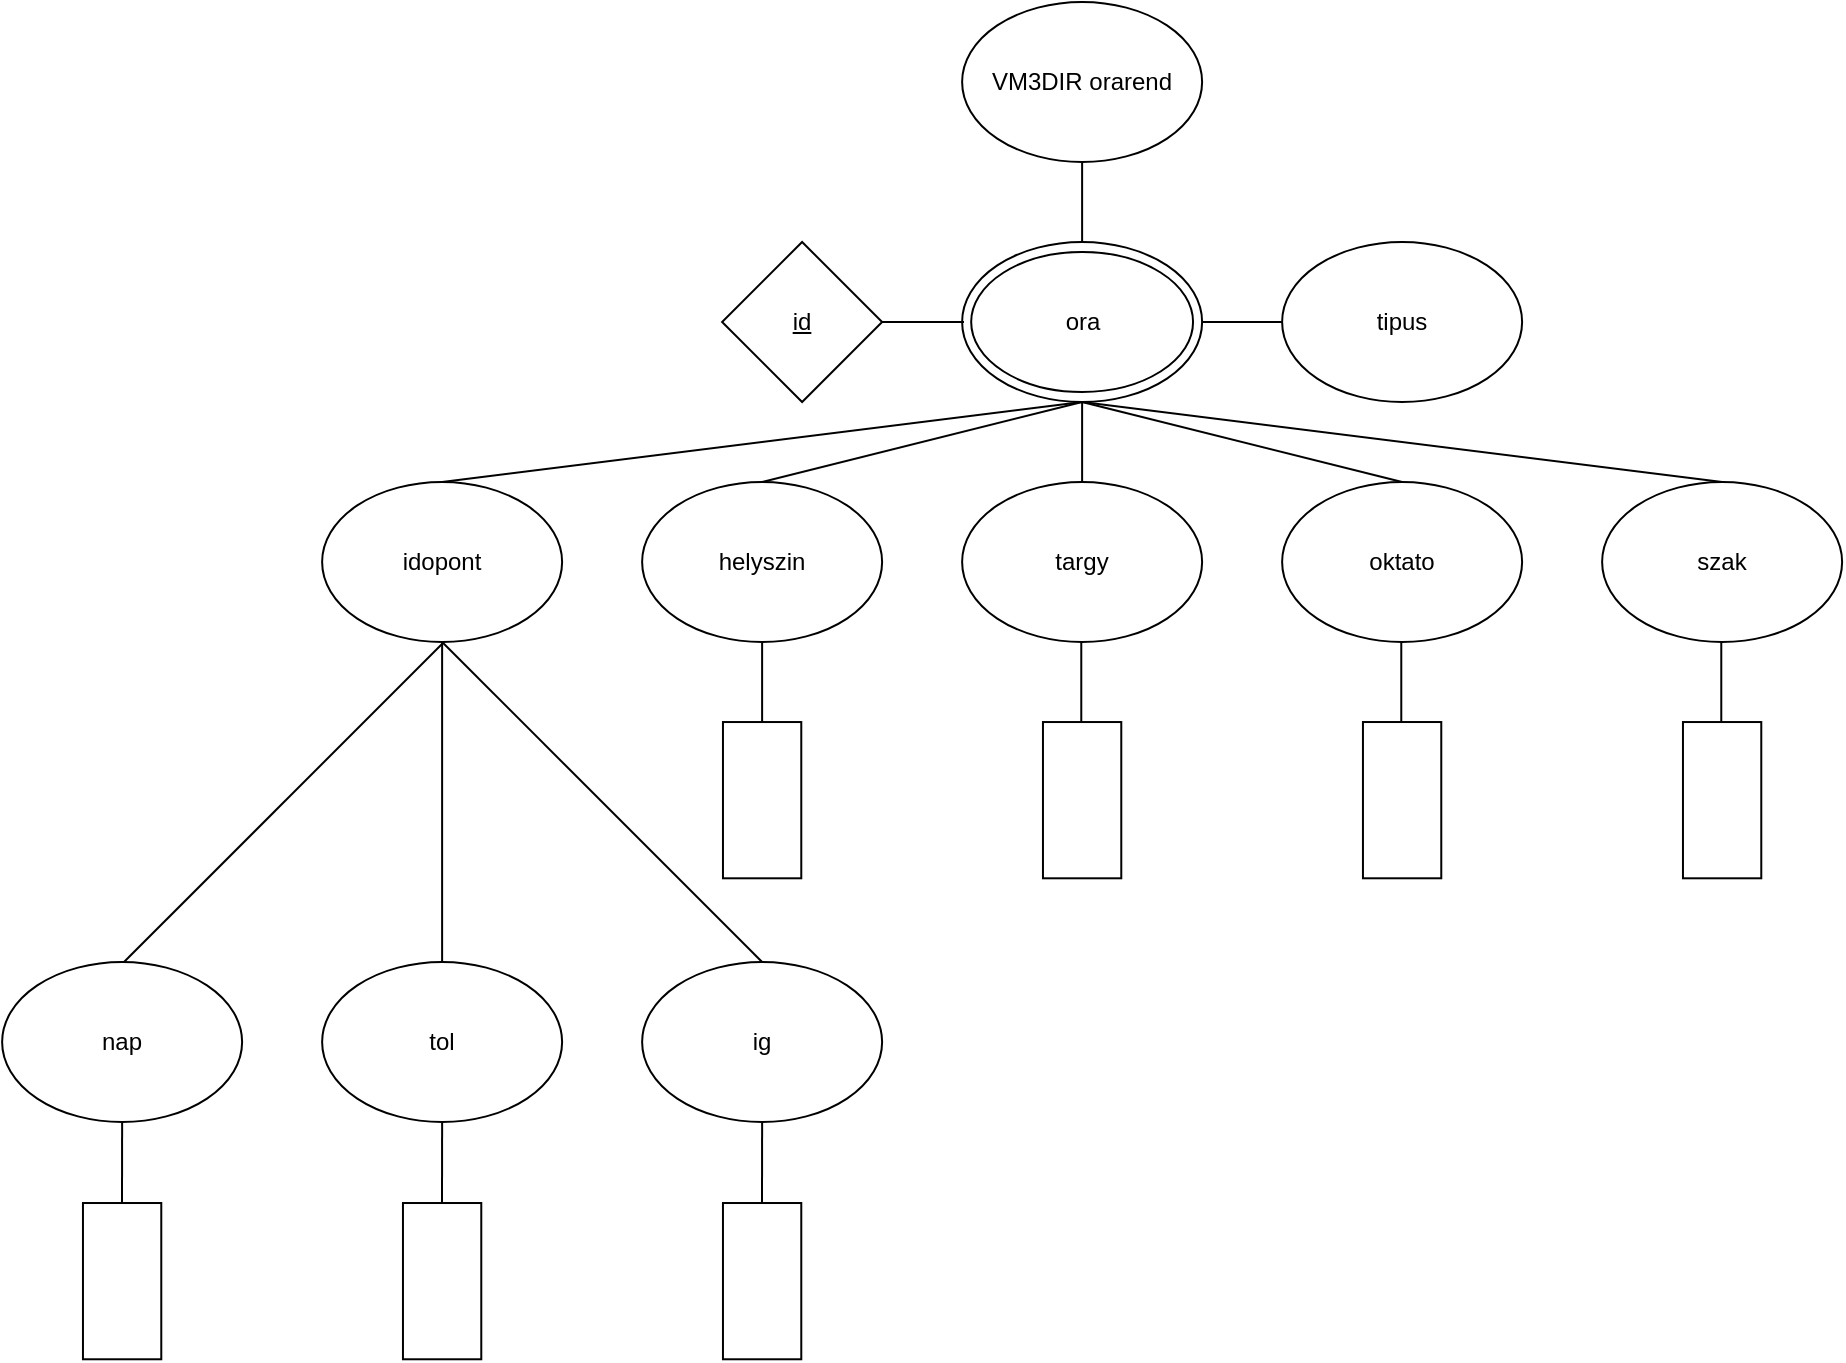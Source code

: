 <mxfile>
    <diagram name="Page-1" id="CKvcCKO6ePdXtu4gDziT">
        <mxGraphModel dx="1691" dy="847" grid="1" gridSize="10" guides="1" tooltips="1" connect="1" arrows="1" fold="1" page="1" pageScale="1" pageWidth="850" pageHeight="1100" math="0" shadow="0">
            <root>
                <mxCell id="0"/>
                <mxCell id="1" parent="0"/>
                <mxCell id="pGB6-TqPV56DTVSerY8v-53" value="VM3DIR orarend" style="ellipse;whiteSpace=wrap;html=1;" parent="1" vertex="1">
                    <mxGeometry x="1139.06" y="120" width="120" height="80" as="geometry"/>
                </mxCell>
                <mxCell id="pGB6-TqPV56DTVSerY8v-54" value="" style="ellipse;whiteSpace=wrap;html=1;gradientColor=none;strokeColor=default;" parent="1" vertex="1">
                    <mxGeometry x="1139.06" y="240" width="120" height="80" as="geometry"/>
                </mxCell>
                <mxCell id="pGB6-TqPV56DTVSerY8v-57" value="idopont" style="ellipse;whiteSpace=wrap;html=1;" parent="1" vertex="1">
                    <mxGeometry x="819.06" y="360" width="120" height="80" as="geometry"/>
                </mxCell>
                <mxCell id="pGB6-TqPV56DTVSerY8v-58" value="helyszin" style="ellipse;whiteSpace=wrap;html=1;" parent="1" vertex="1">
                    <mxGeometry x="979.06" y="360" width="120" height="80" as="geometry"/>
                </mxCell>
                <mxCell id="pGB6-TqPV56DTVSerY8v-59" value="szak" style="ellipse;whiteSpace=wrap;html=1;" parent="1" vertex="1">
                    <mxGeometry x="1459.06" y="360" width="120" height="80" as="geometry"/>
                </mxCell>
                <mxCell id="pGB6-TqPV56DTVSerY8v-60" value="oktato" style="ellipse;whiteSpace=wrap;html=1;" parent="1" vertex="1">
                    <mxGeometry x="1299.06" y="360" width="120" height="80" as="geometry"/>
                </mxCell>
                <mxCell id="pGB6-TqPV56DTVSerY8v-61" value="targy" style="ellipse;whiteSpace=wrap;html=1;" parent="1" vertex="1">
                    <mxGeometry x="1139.06" y="360" width="120" height="80" as="geometry"/>
                </mxCell>
                <mxCell id="pGB6-TqPV56DTVSerY8v-63" value="" style="rounded=0;whiteSpace=wrap;html=1;rotation=-90;" parent="1" vertex="1">
                    <mxGeometry x="1319.99" y="499.5" width="78.13" height="39.16" as="geometry"/>
                </mxCell>
                <mxCell id="pGB6-TqPV56DTVSerY8v-64" value="" style="rounded=0;whiteSpace=wrap;html=1;rotation=-90;" parent="1" vertex="1">
                    <mxGeometry x="1159.995" y="499.505" width="78.13" height="39.16" as="geometry"/>
                </mxCell>
                <mxCell id="pGB6-TqPV56DTVSerY8v-65" value="" style="rounded=0;whiteSpace=wrap;html=1;rotation=-90;" parent="1" vertex="1">
                    <mxGeometry x="999.995" y="499.505" width="78.13" height="39.16" as="geometry"/>
                </mxCell>
                <mxCell id="pGB6-TqPV56DTVSerY8v-66" value="" style="rounded=0;whiteSpace=wrap;html=1;rotation=-90;" parent="1" vertex="1">
                    <mxGeometry x="1479.995" y="499.505" width="78.13" height="39.16" as="geometry"/>
                </mxCell>
                <mxCell id="pGB6-TqPV56DTVSerY8v-67" value="nap" style="ellipse;whiteSpace=wrap;html=1;" parent="1" vertex="1">
                    <mxGeometry x="659.06" y="600.0" width="120" height="80" as="geometry"/>
                </mxCell>
                <mxCell id="pGB6-TqPV56DTVSerY8v-68" value="tol" style="ellipse;whiteSpace=wrap;html=1;" parent="1" vertex="1">
                    <mxGeometry x="819.06" y="600" width="120" height="80" as="geometry"/>
                </mxCell>
                <mxCell id="pGB6-TqPV56DTVSerY8v-69" value="ig" style="ellipse;whiteSpace=wrap;html=1;" parent="1" vertex="1">
                    <mxGeometry x="979.06" y="600" width="120" height="80" as="geometry"/>
                </mxCell>
                <mxCell id="pGB6-TqPV56DTVSerY8v-70" value="" style="endArrow=none;html=1;rounded=0;exitX=0.5;exitY=0;exitDx=0;exitDy=0;entryX=0.5;entryY=1;entryDx=0;entryDy=0;" parent="1" source="pGB6-TqPV56DTVSerY8v-58" target="pGB6-TqPV56DTVSerY8v-54" edge="1">
                    <mxGeometry width="50" height="50" relative="1" as="geometry">
                        <mxPoint x="1050" y="345" as="sourcePoint"/>
                        <mxPoint x="1050" y="315" as="targetPoint"/>
                    </mxGeometry>
                </mxCell>
                <mxCell id="pGB6-TqPV56DTVSerY8v-71" value="" style="endArrow=none;html=1;rounded=0;exitX=0.5;exitY=0;exitDx=0;exitDy=0;entryX=0.5;entryY=1;entryDx=0;entryDy=0;" parent="1" source="pGB6-TqPV56DTVSerY8v-54" target="pGB6-TqPV56DTVSerY8v-53" edge="1">
                    <mxGeometry width="50" height="50" relative="1" as="geometry">
                        <mxPoint x="1160.93" y="240" as="sourcePoint"/>
                        <mxPoint x="1210.93" y="190" as="targetPoint"/>
                    </mxGeometry>
                </mxCell>
                <mxCell id="pGB6-TqPV56DTVSerY8v-72" value="" style="endArrow=none;html=1;rounded=0;entryX=0.5;entryY=1;entryDx=0;entryDy=0;" parent="1" target="pGB6-TqPV56DTVSerY8v-58" edge="1">
                    <mxGeometry width="50" height="50" relative="1" as="geometry">
                        <mxPoint x="1039.06" y="480" as="sourcePoint"/>
                        <mxPoint x="1149.06" y="410" as="targetPoint"/>
                    </mxGeometry>
                </mxCell>
                <mxCell id="pGB6-TqPV56DTVSerY8v-73" value="" style="endArrow=none;html=1;rounded=0;entryX=0.5;entryY=1;entryDx=0;entryDy=0;" parent="1" edge="1">
                    <mxGeometry width="50" height="50" relative="1" as="geometry">
                        <mxPoint x="1198.64" y="480" as="sourcePoint"/>
                        <mxPoint x="1198.64" y="440" as="targetPoint"/>
                    </mxGeometry>
                </mxCell>
                <mxCell id="pGB6-TqPV56DTVSerY8v-74" value="" style="endArrow=none;html=1;rounded=0;entryX=0.5;entryY=1;entryDx=0;entryDy=0;" parent="1" edge="1">
                    <mxGeometry width="50" height="50" relative="1" as="geometry">
                        <mxPoint x="1358.64" y="480" as="sourcePoint"/>
                        <mxPoint x="1358.64" y="440" as="targetPoint"/>
                    </mxGeometry>
                </mxCell>
                <mxCell id="pGB6-TqPV56DTVSerY8v-75" value="" style="endArrow=none;html=1;rounded=0;entryX=0.5;entryY=1;entryDx=0;entryDy=0;" parent="1" edge="1">
                    <mxGeometry width="50" height="50" relative="1" as="geometry">
                        <mxPoint x="1518.64" y="480" as="sourcePoint"/>
                        <mxPoint x="1518.64" y="440" as="targetPoint"/>
                    </mxGeometry>
                </mxCell>
                <mxCell id="pGB6-TqPV56DTVSerY8v-76" value="" style="endArrow=none;html=1;rounded=0;exitX=0.5;exitY=1;exitDx=0;exitDy=0;entryX=0.5;entryY=0;entryDx=0;entryDy=0;" parent="1" source="pGB6-TqPV56DTVSerY8v-54" target="pGB6-TqPV56DTVSerY8v-61" edge="1">
                    <mxGeometry width="50" height="50" relative="1" as="geometry">
                        <mxPoint x="1260" y="280" as="sourcePoint"/>
                        <mxPoint x="1360" y="270" as="targetPoint"/>
                        <Array as="points"/>
                    </mxGeometry>
                </mxCell>
                <mxCell id="pGB6-TqPV56DTVSerY8v-77" value="" style="endArrow=none;html=1;rounded=0;exitX=0.5;exitY=0;exitDx=0;exitDy=0;" parent="1" source="pGB6-TqPV56DTVSerY8v-57" edge="1">
                    <mxGeometry width="50" height="50" relative="1" as="geometry">
                        <mxPoint x="879.06" y="365" as="sourcePoint"/>
                        <mxPoint x="1199" y="320" as="targetPoint"/>
                        <Array as="points"/>
                    </mxGeometry>
                </mxCell>
                <mxCell id="pGB6-TqPV56DTVSerY8v-78" value="" style="endArrow=none;html=1;rounded=0;entryX=0.5;entryY=1;entryDx=0;entryDy=0;exitX=0.5;exitY=0;exitDx=0;exitDy=0;" parent="1" source="pGB6-TqPV56DTVSerY8v-68" target="pGB6-TqPV56DTVSerY8v-57" edge="1">
                    <mxGeometry width="50" height="50" relative="1" as="geometry">
                        <mxPoint x="839.06" y="490" as="sourcePoint"/>
                        <mxPoint x="879.06" y="460" as="targetPoint"/>
                    </mxGeometry>
                </mxCell>
                <mxCell id="pGB6-TqPV56DTVSerY8v-79" value="" style="endArrow=none;html=1;rounded=0;" parent="1" edge="1">
                    <mxGeometry width="50" height="50" relative="1" as="geometry">
                        <mxPoint x="720" y="600" as="sourcePoint"/>
                        <mxPoint x="880" y="440" as="targetPoint"/>
                        <Array as="points"/>
                    </mxGeometry>
                </mxCell>
                <mxCell id="pGB6-TqPV56DTVSerY8v-80" value="" style="endArrow=none;html=1;rounded=0;exitX=0.5;exitY=0;exitDx=0;exitDy=0;entryX=0.5;entryY=1;entryDx=0;entryDy=0;" parent="1" source="pGB6-TqPV56DTVSerY8v-69" target="pGB6-TqPV56DTVSerY8v-57" edge="1">
                    <mxGeometry width="50" height="50" relative="1" as="geometry">
                        <mxPoint x="876.99" y="622" as="sourcePoint"/>
                        <mxPoint x="999.99" y="450" as="targetPoint"/>
                        <Array as="points"/>
                    </mxGeometry>
                </mxCell>
                <mxCell id="pGB6-TqPV56DTVSerY8v-81" value="" style="endArrow=none;html=1;rounded=0;exitX=0.5;exitY=0;exitDx=0;exitDy=0;entryX=0.5;entryY=1;entryDx=0;entryDy=0;" parent="1" source="pGB6-TqPV56DTVSerY8v-60" target="pGB6-TqPV56DTVSerY8v-54" edge="1">
                    <mxGeometry width="50" height="50" relative="1" as="geometry">
                        <mxPoint x="1495" y="340" as="sourcePoint"/>
                        <mxPoint x="1241" y="308" as="targetPoint"/>
                        <Array as="points"/>
                    </mxGeometry>
                </mxCell>
                <mxCell id="pGB6-TqPV56DTVSerY8v-82" value="" style="endArrow=none;html=1;rounded=0;exitX=0;exitY=0.5;exitDx=0;exitDy=0;entryX=1;entryY=0.5;entryDx=0;entryDy=0;startArrow=none;" parent="1" target="pGB6-TqPV56DTVSerY8v-54" edge="1">
                    <mxGeometry width="50" height="50" relative="1" as="geometry">
                        <mxPoint x="1299.06" y="280" as="sourcePoint"/>
                        <mxPoint x="1420" y="270" as="targetPoint"/>
                        <Array as="points"/>
                    </mxGeometry>
                </mxCell>
                <mxCell id="pGB6-TqPV56DTVSerY8v-84" value="" style="endArrow=none;html=1;rounded=0;startArrow=none;" parent="1" source="pGB6-TqPV56DTVSerY8v-55" edge="1">
                    <mxGeometry width="50" height="50" relative="1" as="geometry">
                        <mxPoint x="780" y="350" as="sourcePoint"/>
                        <mxPoint x="1140" y="280" as="targetPoint"/>
                        <Array as="points"/>
                    </mxGeometry>
                </mxCell>
                <mxCell id="pGB6-TqPV56DTVSerY8v-85" value="" style="rounded=0;whiteSpace=wrap;html=1;rotation=-90;" parent="1" vertex="1">
                    <mxGeometry x="679.995" y="739.995" width="78.13" height="39.16" as="geometry"/>
                </mxCell>
                <mxCell id="pGB6-TqPV56DTVSerY8v-86" value="" style="rounded=0;whiteSpace=wrap;html=1;rotation=-90;" parent="1" vertex="1">
                    <mxGeometry x="839.995" y="739.995" width="78.13" height="39.16" as="geometry"/>
                </mxCell>
                <mxCell id="pGB6-TqPV56DTVSerY8v-87" value="" style="rounded=0;whiteSpace=wrap;html=1;rotation=-90;" parent="1" vertex="1">
                    <mxGeometry x="999.995" y="739.995" width="78.13" height="39.16" as="geometry"/>
                </mxCell>
                <mxCell id="pGB6-TqPV56DTVSerY8v-88" value="" style="endArrow=none;html=1;rounded=0;entryX=0.5;entryY=1;entryDx=0;entryDy=0;" parent="1" target="pGB6-TqPV56DTVSerY8v-67" edge="1">
                    <mxGeometry width="50" height="50" relative="1" as="geometry">
                        <mxPoint x="719" y="720" as="sourcePoint"/>
                        <mxPoint x="718.47" y="690" as="targetPoint"/>
                    </mxGeometry>
                </mxCell>
                <mxCell id="pGB6-TqPV56DTVSerY8v-89" value="" style="endArrow=none;html=1;rounded=0;entryX=0.5;entryY=1;entryDx=0;entryDy=0;" parent="1" target="pGB6-TqPV56DTVSerY8v-68" edge="1">
                    <mxGeometry width="50" height="50" relative="1" as="geometry">
                        <mxPoint x="879" y="720" as="sourcePoint"/>
                        <mxPoint x="878.47" y="690" as="targetPoint"/>
                    </mxGeometry>
                </mxCell>
                <mxCell id="pGB6-TqPV56DTVSerY8v-90" value="" style="endArrow=none;html=1;rounded=0;entryX=0.5;entryY=1;entryDx=0;entryDy=0;" parent="1" target="pGB6-TqPV56DTVSerY8v-69" edge="1">
                    <mxGeometry width="50" height="50" relative="1" as="geometry">
                        <mxPoint x="1039" y="720" as="sourcePoint"/>
                        <mxPoint x="1038.47" y="690" as="targetPoint"/>
                    </mxGeometry>
                </mxCell>
                <mxCell id="pGB6-TqPV56DTVSerY8v-55" value="&lt;u&gt;id&lt;/u&gt;" style="rhombus;whiteSpace=wrap;html=1;" parent="1" vertex="1">
                    <mxGeometry x="1019.06" y="240" width="80" height="80" as="geometry"/>
                </mxCell>
                <mxCell id="3" value="" style="endArrow=none;html=1;rounded=0;exitX=0.5;exitY=0;exitDx=0;exitDy=0;entryX=0.5;entryY=1;entryDx=0;entryDy=0;" parent="1" source="pGB6-TqPV56DTVSerY8v-59" target="pGB6-TqPV56DTVSerY8v-54" edge="1">
                    <mxGeometry width="50" height="50" relative="1" as="geometry">
                        <mxPoint x="1680" y="350" as="sourcePoint"/>
                        <mxPoint x="1260.0" y="270" as="targetPoint"/>
                        <Array as="points"/>
                    </mxGeometry>
                </mxCell>
                <mxCell id="4" value="tipus" style="ellipse;whiteSpace=wrap;html=1;" vertex="1" parent="1">
                    <mxGeometry x="1299.06" y="240" width="120" height="80" as="geometry"/>
                </mxCell>
                <mxCell id="5" value="ora" style="ellipse;whiteSpace=wrap;html=1;gradientColor=none;strokeColor=default;" vertex="1" parent="1">
                    <mxGeometry x="1143.59" y="245" width="110.94" height="70" as="geometry"/>
                </mxCell>
            </root>
        </mxGraphModel>
    </diagram>
</mxfile>